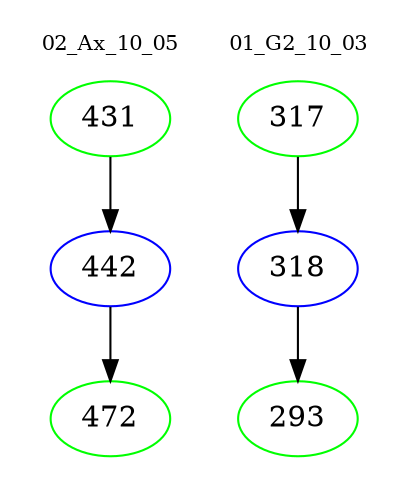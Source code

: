 digraph{
subgraph cluster_0 {
color = white
label = "02_Ax_10_05";
fontsize=10;
T0_431 [label="431", color="green"]
T0_431 -> T0_442 [color="black"]
T0_442 [label="442", color="blue"]
T0_442 -> T0_472 [color="black"]
T0_472 [label="472", color="green"]
}
subgraph cluster_1 {
color = white
label = "01_G2_10_03";
fontsize=10;
T1_317 [label="317", color="green"]
T1_317 -> T1_318 [color="black"]
T1_318 [label="318", color="blue"]
T1_318 -> T1_293 [color="black"]
T1_293 [label="293", color="green"]
}
}
